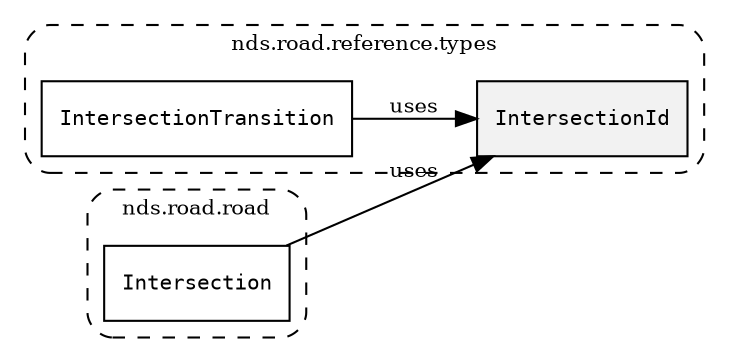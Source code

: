 /**
 * This dot file creates symbol collaboration diagram for IntersectionId.
 */
digraph ZSERIO
{
    node [shape=box, fontsize=10];
    rankdir="LR";
    fontsize=10;
    tooltip="IntersectionId collaboration diagram";

    subgraph "cluster_nds.road.reference.types"
    {
        style="dashed, rounded";
        label="nds.road.reference.types";
        tooltip="Package nds.road.reference.types";
        href="../../../content/packages/nds.road.reference.types.html#Package-nds-road-reference-types";
        target="_parent";

        "IntersectionId" [style="filled", fillcolor="#0000000D", target="_parent", label=<<font face="monospace"><table align="center" border="0" cellspacing="0" cellpadding="0"><tr><td href="../../../content/packages/nds.road.reference.types.html#Subtype-IntersectionId" title="Subtype defined in nds.road.reference.types">IntersectionId</td></tr></table></font>>];
        "IntersectionTransition" [target="_parent", label=<<font face="monospace"><table align="center" border="0" cellspacing="0" cellpadding="0"><tr><td href="../../../content/packages/nds.road.reference.types.html#Structure-IntersectionTransition" title="Structure defined in nds.road.reference.types">IntersectionTransition</td></tr></table></font>>];
    }

    subgraph "cluster_nds.road.road"
    {
        style="dashed, rounded";
        label="nds.road.road";
        tooltip="Package nds.road.road";
        href="../../../content/packages/nds.road.road.html#Package-nds-road-road";
        target="_parent";

        "Intersection" [target="_parent", label=<<font face="monospace"><table align="center" border="0" cellspacing="0" cellpadding="0"><tr><td href="../../../content/packages/nds.road.road.html#Structure-Intersection" title="Structure defined in nds.road.road">Intersection</td></tr></table></font>>];
    }

    "IntersectionTransition" -> "IntersectionId" [label="uses", fontsize=10];
    "Intersection" -> "IntersectionId" [label="uses", fontsize=10];
}
